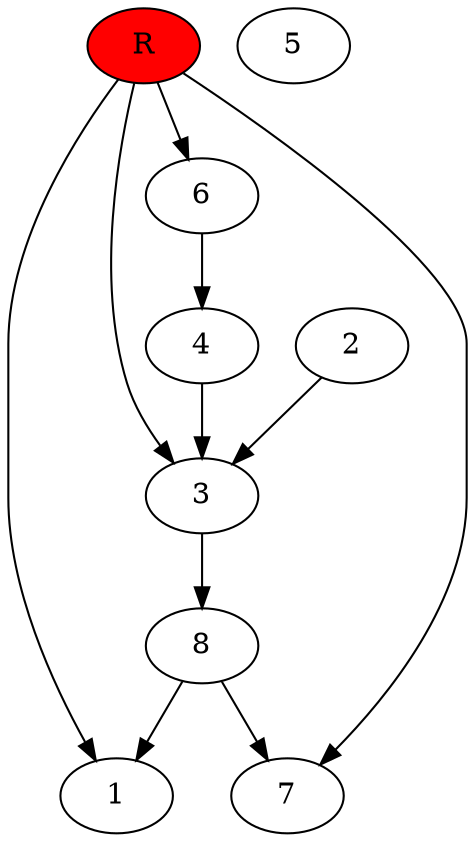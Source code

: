 digraph prb41115 {
	1
	2
	3
	4
	5
	6
	7
	8
	R [fillcolor="#ff0000" style=filled]
	2 -> 3
	3 -> 8
	4 -> 3
	6 -> 4
	8 -> 1
	8 -> 7
	R -> 1
	R -> 3
	R -> 6
	R -> 7
}
